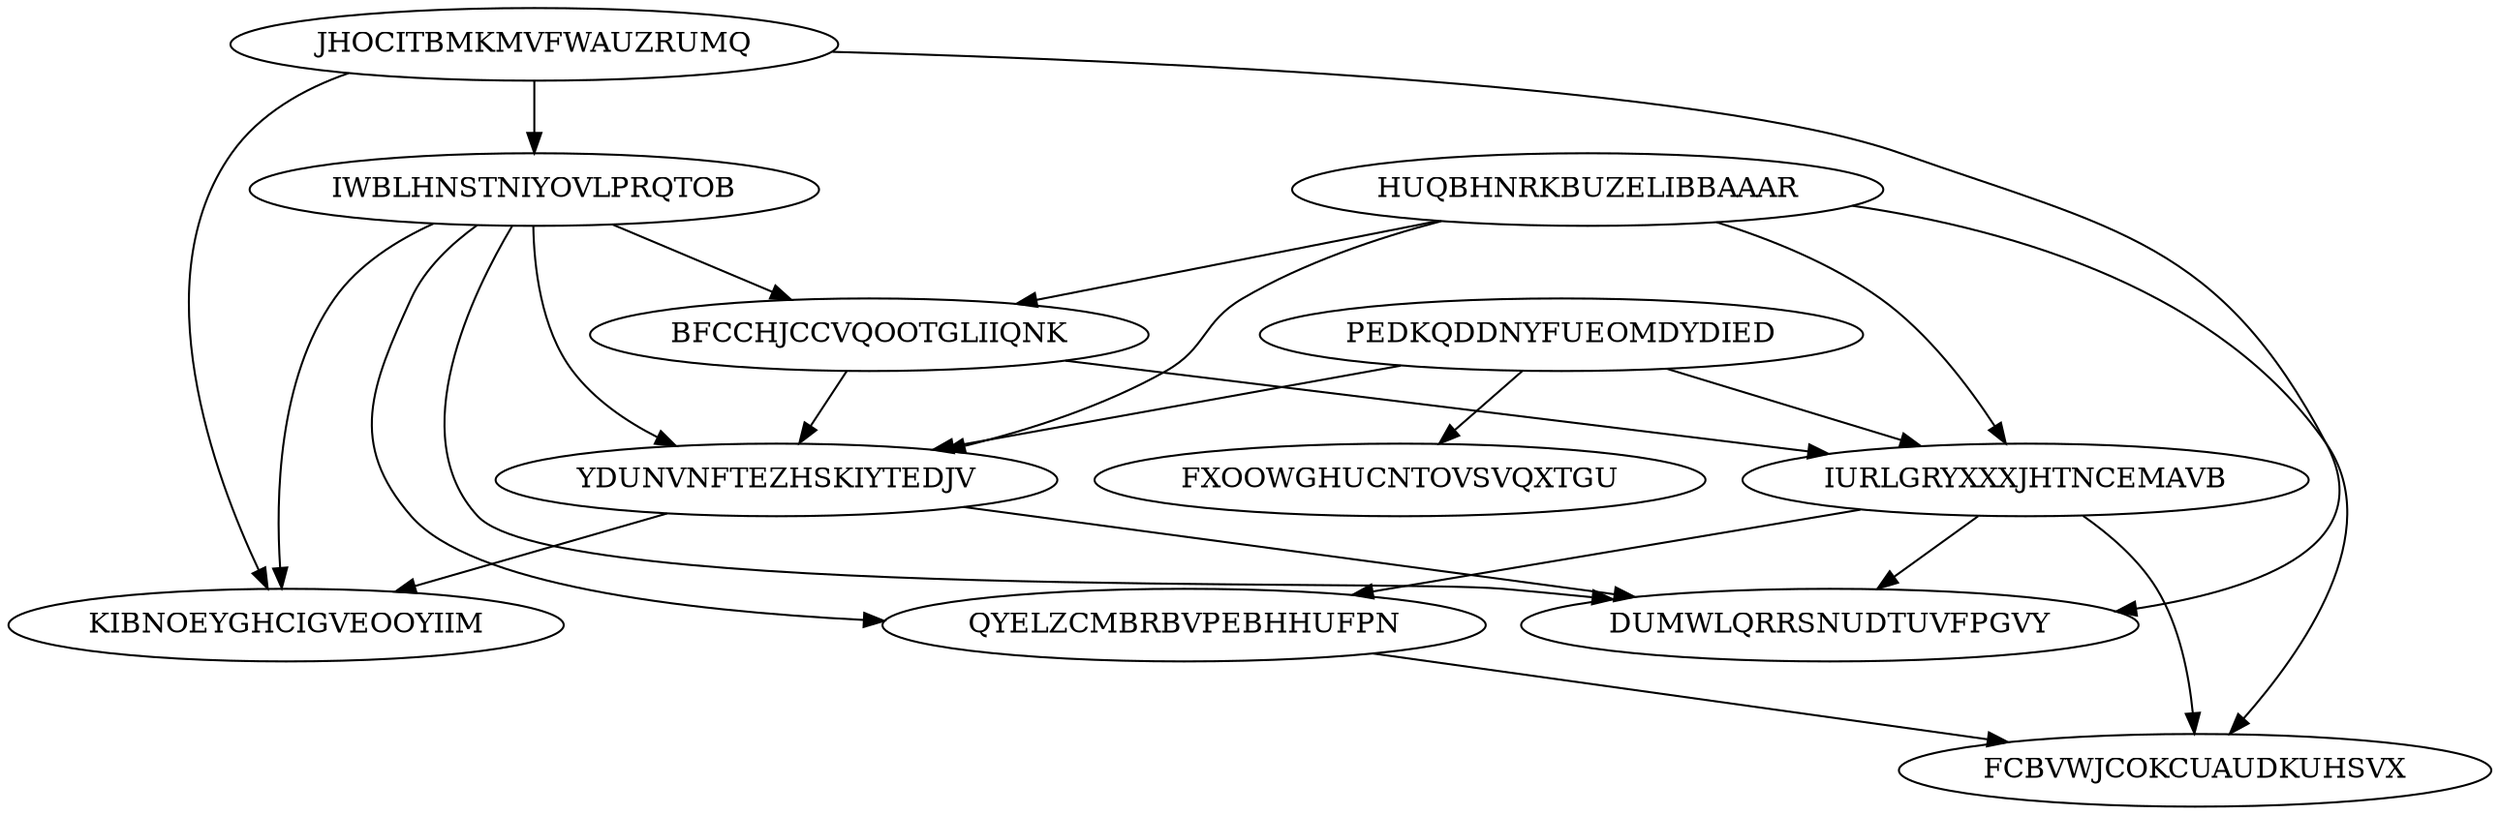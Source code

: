digraph "N12M23" {
	JHOCITBMKMVFWAUZRUMQ			[Weight=14, Start=0, Processor=1];
	HUQBHNRKBUZELIBBAAAR			[Weight=12, Start=0, Processor=2];
	IWBLHNSTNIYOVLPRQTOB			[Weight=12, Start=14, Processor=1];
	PEDKQDDNYFUEOMDYDIED			[Weight=10, Start=12, Processor=2];
	BFCCHJCCVQOOTGLIIQNK			[Weight=11, Start=29, Processor=1];
	YDUNVNFTEZHSKIYTEDJV			[Weight=16, Start=51, Processor=2];
	IURLGRYXXXJHTNCEMAVB			[Weight=17, Start=40, Processor=1];
	QYELZCMBRBVPEBHHUFPN			[Weight=12, Start=68, Processor=3];
	KIBNOEYGHCIGVEOOYIIM			[Weight=18, Start=78, Processor=1];
	DUMWLQRRSNUDTUVFPGVY			[Weight=19, Start=75, Processor=2];
	FCBVWJCOKCUAUDKUHSVX			[Weight=12, Start=80, Processor=3];
	FXOOWGHUCNTOVSVQXTGU			[Weight=14, Start=39, Processor=3];
	IURLGRYXXXJHTNCEMAVB -> FCBVWJCOKCUAUDKUHSVX		[Weight=17];
	IURLGRYXXXJHTNCEMAVB -> QYELZCMBRBVPEBHHUFPN		[Weight=11];
	IURLGRYXXXJHTNCEMAVB -> DUMWLQRRSNUDTUVFPGVY		[Weight=18];
	YDUNVNFTEZHSKIYTEDJV -> KIBNOEYGHCIGVEOOYIIM		[Weight=11];
	IWBLHNSTNIYOVLPRQTOB -> DUMWLQRRSNUDTUVFPGVY		[Weight=20];
	IWBLHNSTNIYOVLPRQTOB -> QYELZCMBRBVPEBHHUFPN		[Weight=20];
	JHOCITBMKMVFWAUZRUMQ -> DUMWLQRRSNUDTUVFPGVY		[Weight=12];
	PEDKQDDNYFUEOMDYDIED -> YDUNVNFTEZHSKIYTEDJV		[Weight=10];
	HUQBHNRKBUZELIBBAAAR -> IURLGRYXXXJHTNCEMAVB		[Weight=10];
	QYELZCMBRBVPEBHHUFPN -> FCBVWJCOKCUAUDKUHSVX		[Weight=20];
	PEDKQDDNYFUEOMDYDIED -> FXOOWGHUCNTOVSVQXTGU		[Weight=17];
	YDUNVNFTEZHSKIYTEDJV -> DUMWLQRRSNUDTUVFPGVY		[Weight=19];
	IWBLHNSTNIYOVLPRQTOB -> YDUNVNFTEZHSKIYTEDJV		[Weight=11];
	IWBLHNSTNIYOVLPRQTOB -> KIBNOEYGHCIGVEOOYIIM		[Weight=15];
	BFCCHJCCVQOOTGLIIQNK -> YDUNVNFTEZHSKIYTEDJV		[Weight=11];
	HUQBHNRKBUZELIBBAAAR -> BFCCHJCCVQOOTGLIIQNK		[Weight=17];
	JHOCITBMKMVFWAUZRUMQ -> IWBLHNSTNIYOVLPRQTOB		[Weight=14];
	BFCCHJCCVQOOTGLIIQNK -> IURLGRYXXXJHTNCEMAVB		[Weight=20];
	IWBLHNSTNIYOVLPRQTOB -> BFCCHJCCVQOOTGLIIQNK		[Weight=18];
	HUQBHNRKBUZELIBBAAAR -> YDUNVNFTEZHSKIYTEDJV		[Weight=18];
	HUQBHNRKBUZELIBBAAAR -> FCBVWJCOKCUAUDKUHSVX		[Weight=19];
	PEDKQDDNYFUEOMDYDIED -> IURLGRYXXXJHTNCEMAVB		[Weight=11];
	JHOCITBMKMVFWAUZRUMQ -> KIBNOEYGHCIGVEOOYIIM		[Weight=18];
}
